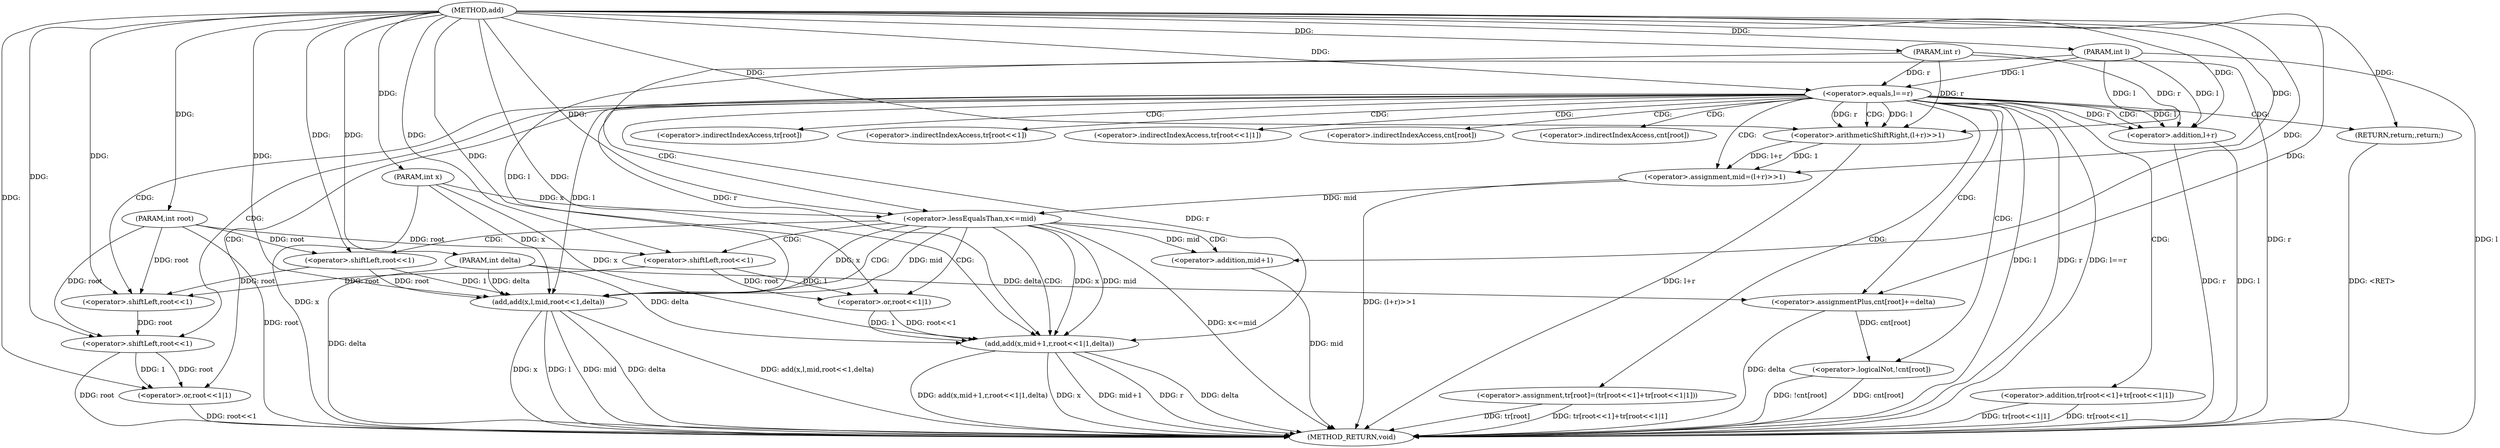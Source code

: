 digraph "add" {  
"1000736" [label = "(METHOD,add)" ]
"1000812" [label = "(METHOD_RETURN,void)" ]
"1000737" [label = "(PARAM,int x)" ]
"1000738" [label = "(PARAM,int l)" ]
"1000739" [label = "(PARAM,int r)" ]
"1000740" [label = "(PARAM,int root)" ]
"1000741" [label = "(PARAM,int delta)" ]
"1000763" [label = "(<operator>.assignment,mid=(l+r)>>1)" ]
"1000795" [label = "(<operator>.assignment,tr[root]=(tr[root<<1]+tr[root<<1|1]))" ]
"1000744" [label = "(<operator>.equals,l==r)" ]
"1000771" [label = "(<operator>.lessEqualsThan,x<=mid)" ]
"1000774" [label = "(add,add(x,l,mid,root<<1,delta))" ]
"1000748" [label = "(<operator>.assignmentPlus,cnt[root]+=delta)" ]
"1000761" [label = "(RETURN,return;,return;)" ]
"1000765" [label = "(<operator>.arithmeticShiftRight,(l+r)>>1)" ]
"1000783" [label = "(add,add(x,mid+1,r,root<<1|1,delta))" ]
"1000799" [label = "(<operator>.addition,tr[root<<1]+tr[root<<1|1])" ]
"1000754" [label = "(<operator>.logicalNot,!cnt[root])" ]
"1000766" [label = "(<operator>.addition,l+r)" ]
"1000778" [label = "(<operator>.shiftLeft,root<<1)" ]
"1000785" [label = "(<operator>.addition,mid+1)" ]
"1000789" [label = "(<operator>.or,root<<1|1)" ]
"1000802" [label = "(<operator>.shiftLeft,root<<1)" ]
"1000807" [label = "(<operator>.or,root<<1|1)" ]
"1000790" [label = "(<operator>.shiftLeft,root<<1)" ]
"1000808" [label = "(<operator>.shiftLeft,root<<1)" ]
"1000796" [label = "(<operator>.indirectIndexAccess,tr[root])" ]
"1000800" [label = "(<operator>.indirectIndexAccess,tr[root<<1])" ]
"1000805" [label = "(<operator>.indirectIndexAccess,tr[root<<1|1])" ]
"1000749" [label = "(<operator>.indirectIndexAccess,cnt[root])" ]
"1000755" [label = "(<operator>.indirectIndexAccess,cnt[root])" ]
  "1000761" -> "1000812"  [ label = "DDG: <RET>"] 
  "1000737" -> "1000812"  [ label = "DDG: x"] 
  "1000738" -> "1000812"  [ label = "DDG: l"] 
  "1000739" -> "1000812"  [ label = "DDG: r"] 
  "1000740" -> "1000812"  [ label = "DDG: root"] 
  "1000741" -> "1000812"  [ label = "DDG: delta"] 
  "1000744" -> "1000812"  [ label = "DDG: l"] 
  "1000744" -> "1000812"  [ label = "DDG: r"] 
  "1000744" -> "1000812"  [ label = "DDG: l==r"] 
  "1000766" -> "1000812"  [ label = "DDG: l"] 
  "1000766" -> "1000812"  [ label = "DDG: r"] 
  "1000765" -> "1000812"  [ label = "DDG: l+r"] 
  "1000763" -> "1000812"  [ label = "DDG: (l+r)>>1"] 
  "1000771" -> "1000812"  [ label = "DDG: x<=mid"] 
  "1000783" -> "1000812"  [ label = "DDG: x"] 
  "1000785" -> "1000812"  [ label = "DDG: mid"] 
  "1000783" -> "1000812"  [ label = "DDG: mid+1"] 
  "1000783" -> "1000812"  [ label = "DDG: r"] 
  "1000783" -> "1000812"  [ label = "DDG: delta"] 
  "1000783" -> "1000812"  [ label = "DDG: add(x,mid+1,r,root<<1|1,delta)"] 
  "1000774" -> "1000812"  [ label = "DDG: x"] 
  "1000774" -> "1000812"  [ label = "DDG: l"] 
  "1000774" -> "1000812"  [ label = "DDG: mid"] 
  "1000774" -> "1000812"  [ label = "DDG: delta"] 
  "1000774" -> "1000812"  [ label = "DDG: add(x,l,mid,root<<1,delta)"] 
  "1000795" -> "1000812"  [ label = "DDG: tr[root]"] 
  "1000799" -> "1000812"  [ label = "DDG: tr[root<<1]"] 
  "1000808" -> "1000812"  [ label = "DDG: root"] 
  "1000807" -> "1000812"  [ label = "DDG: root<<1"] 
  "1000799" -> "1000812"  [ label = "DDG: tr[root<<1|1]"] 
  "1000795" -> "1000812"  [ label = "DDG: tr[root<<1]+tr[root<<1|1]"] 
  "1000748" -> "1000812"  [ label = "DDG: delta"] 
  "1000754" -> "1000812"  [ label = "DDG: cnt[root]"] 
  "1000754" -> "1000812"  [ label = "DDG: !cnt[root]"] 
  "1000736" -> "1000737"  [ label = "DDG: "] 
  "1000736" -> "1000738"  [ label = "DDG: "] 
  "1000736" -> "1000739"  [ label = "DDG: "] 
  "1000736" -> "1000740"  [ label = "DDG: "] 
  "1000736" -> "1000741"  [ label = "DDG: "] 
  "1000765" -> "1000763"  [ label = "DDG: l+r"] 
  "1000765" -> "1000763"  [ label = "DDG: 1"] 
  "1000736" -> "1000763"  [ label = "DDG: "] 
  "1000738" -> "1000744"  [ label = "DDG: l"] 
  "1000736" -> "1000744"  [ label = "DDG: "] 
  "1000739" -> "1000744"  [ label = "DDG: r"] 
  "1000741" -> "1000748"  [ label = "DDG: delta"] 
  "1000736" -> "1000748"  [ label = "DDG: "] 
  "1000736" -> "1000761"  [ label = "DDG: "] 
  "1000744" -> "1000765"  [ label = "DDG: l"] 
  "1000738" -> "1000765"  [ label = "DDG: l"] 
  "1000736" -> "1000765"  [ label = "DDG: "] 
  "1000744" -> "1000765"  [ label = "DDG: r"] 
  "1000739" -> "1000765"  [ label = "DDG: r"] 
  "1000737" -> "1000771"  [ label = "DDG: x"] 
  "1000736" -> "1000771"  [ label = "DDG: "] 
  "1000763" -> "1000771"  [ label = "DDG: mid"] 
  "1000771" -> "1000774"  [ label = "DDG: x"] 
  "1000737" -> "1000774"  [ label = "DDG: x"] 
  "1000736" -> "1000774"  [ label = "DDG: "] 
  "1000771" -> "1000774"  [ label = "DDG: mid"] 
  "1000741" -> "1000774"  [ label = "DDG: delta"] 
  "1000778" -> "1000774"  [ label = "DDG: 1"] 
  "1000778" -> "1000774"  [ label = "DDG: root"] 
  "1000738" -> "1000774"  [ label = "DDG: l"] 
  "1000744" -> "1000774"  [ label = "DDG: l"] 
  "1000744" -> "1000766"  [ label = "DDG: l"] 
  "1000738" -> "1000766"  [ label = "DDG: l"] 
  "1000736" -> "1000766"  [ label = "DDG: "] 
  "1000744" -> "1000766"  [ label = "DDG: r"] 
  "1000739" -> "1000766"  [ label = "DDG: r"] 
  "1000740" -> "1000778"  [ label = "DDG: root"] 
  "1000736" -> "1000778"  [ label = "DDG: "] 
  "1000771" -> "1000783"  [ label = "DDG: x"] 
  "1000737" -> "1000783"  [ label = "DDG: x"] 
  "1000736" -> "1000783"  [ label = "DDG: "] 
  "1000739" -> "1000783"  [ label = "DDG: r"] 
  "1000744" -> "1000783"  [ label = "DDG: r"] 
  "1000771" -> "1000783"  [ label = "DDG: mid"] 
  "1000789" -> "1000783"  [ label = "DDG: root<<1"] 
  "1000789" -> "1000783"  [ label = "DDG: 1"] 
  "1000741" -> "1000783"  [ label = "DDG: delta"] 
  "1000748" -> "1000754"  [ label = "DDG: cnt[root]"] 
  "1000771" -> "1000785"  [ label = "DDG: mid"] 
  "1000736" -> "1000785"  [ label = "DDG: "] 
  "1000790" -> "1000789"  [ label = "DDG: 1"] 
  "1000790" -> "1000789"  [ label = "DDG: root"] 
  "1000736" -> "1000789"  [ label = "DDG: "] 
  "1000790" -> "1000802"  [ label = "DDG: root"] 
  "1000778" -> "1000802"  [ label = "DDG: root"] 
  "1000740" -> "1000802"  [ label = "DDG: root"] 
  "1000736" -> "1000802"  [ label = "DDG: "] 
  "1000808" -> "1000807"  [ label = "DDG: root"] 
  "1000808" -> "1000807"  [ label = "DDG: 1"] 
  "1000736" -> "1000807"  [ label = "DDG: "] 
  "1000740" -> "1000790"  [ label = "DDG: root"] 
  "1000736" -> "1000790"  [ label = "DDG: "] 
  "1000802" -> "1000808"  [ label = "DDG: root"] 
  "1000740" -> "1000808"  [ label = "DDG: root"] 
  "1000736" -> "1000808"  [ label = "DDG: "] 
  "1000744" -> "1000807"  [ label = "CDG: "] 
  "1000744" -> "1000755"  [ label = "CDG: "] 
  "1000744" -> "1000765"  [ label = "CDG: "] 
  "1000744" -> "1000802"  [ label = "CDG: "] 
  "1000744" -> "1000748"  [ label = "CDG: "] 
  "1000744" -> "1000795"  [ label = "CDG: "] 
  "1000744" -> "1000799"  [ label = "CDG: "] 
  "1000744" -> "1000761"  [ label = "CDG: "] 
  "1000744" -> "1000754"  [ label = "CDG: "] 
  "1000744" -> "1000808"  [ label = "CDG: "] 
  "1000744" -> "1000800"  [ label = "CDG: "] 
  "1000744" -> "1000805"  [ label = "CDG: "] 
  "1000744" -> "1000796"  [ label = "CDG: "] 
  "1000744" -> "1000766"  [ label = "CDG: "] 
  "1000744" -> "1000749"  [ label = "CDG: "] 
  "1000744" -> "1000771"  [ label = "CDG: "] 
  "1000744" -> "1000763"  [ label = "CDG: "] 
  "1000771" -> "1000785"  [ label = "CDG: "] 
  "1000771" -> "1000774"  [ label = "CDG: "] 
  "1000771" -> "1000778"  [ label = "CDG: "] 
  "1000771" -> "1000789"  [ label = "CDG: "] 
  "1000771" -> "1000790"  [ label = "CDG: "] 
  "1000771" -> "1000783"  [ label = "CDG: "] 
}
